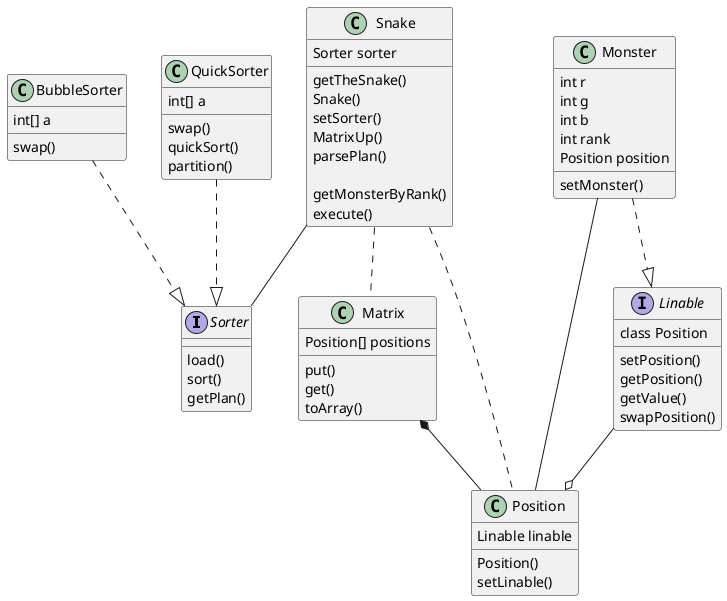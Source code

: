 @startuml

interface Sorter {
    load()
    sort()
    getPlan()
}

class BubbleSorter {
    int[] a
    swap()
}

class QuickSorter
{
    int[] a
    swap()
    quickSort()
    partition()
}
class Matrix{
    Position[] positions

    put()
    get()
    toArray()
}

class Position {
    Linable linable
    Position()
    setLinable()
}

interface Linable {
    class Position

    setPosition() 
    getPosition()
    getValue()
    swapPosition()
}

class Monster {
    int r
    int g
    int b
    int rank
    Position position

    setMonster()
}

class Snake {
    Sorter sorter

    getTheSnake()
    Snake()
    setSorter()
    MatrixUp()
    parsePlan()

    getMonsterByRank()
    execute()
}



BubbleSorter ..|> Sorter
QuickSorter ..|> Sorter

Snake -- Sorter
Snake .. Matrix
Snake .. Position

Monster ..|> Linable
Monster -- Position

Matrix *-- Position
Linable --o Position

@enduml
